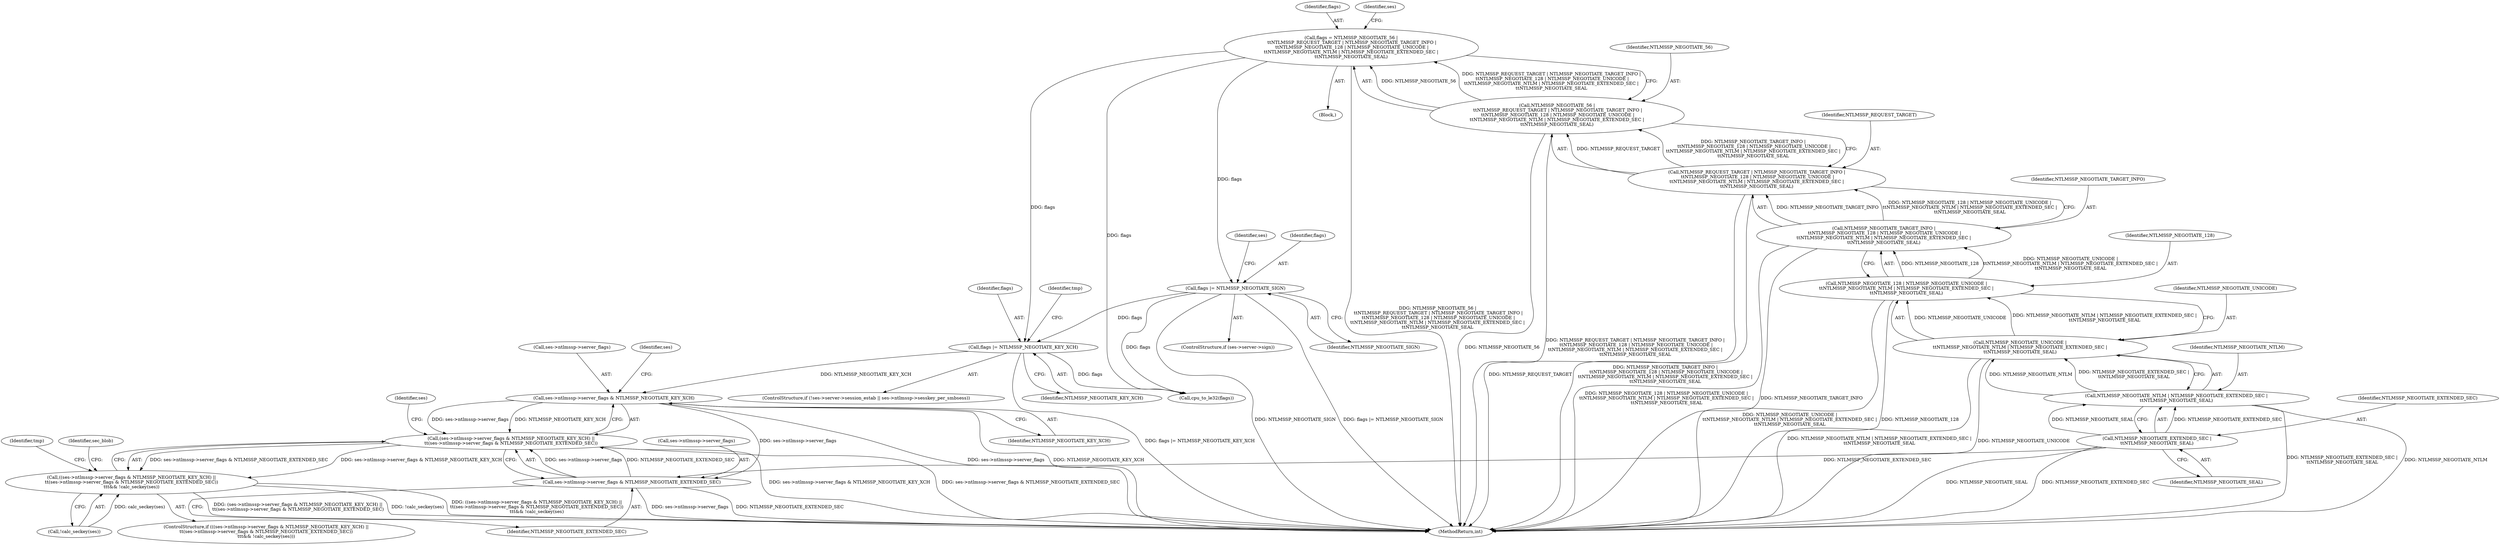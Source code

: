 digraph "0_linux_cabfb3680f78981d26c078a26e5c748531257ebb@pointer" {
"1000514" [label="(Call,ses->ntlmssp->server_flags & NTLMSSP_NEGOTIATE_KEY_XCH)"];
"1000193" [label="(Call,flags |= NTLMSSP_NEGOTIATE_KEY_XCH)"];
"1000177" [label="(Call,flags |= NTLMSSP_NEGOTIATE_SIGN)"];
"1000154" [label="(Call,flags = NTLMSSP_NEGOTIATE_56 |\n \t\tNTLMSSP_REQUEST_TARGET | NTLMSSP_NEGOTIATE_TARGET_INFO |\n \t\tNTLMSSP_NEGOTIATE_128 | NTLMSSP_NEGOTIATE_UNICODE |\n\t\tNTLMSSP_NEGOTIATE_NTLM | NTLMSSP_NEGOTIATE_EXTENDED_SEC |\n\t\tNTLMSSP_NEGOTIATE_SEAL)"];
"1000156" [label="(Call,NTLMSSP_NEGOTIATE_56 |\n \t\tNTLMSSP_REQUEST_TARGET | NTLMSSP_NEGOTIATE_TARGET_INFO |\n \t\tNTLMSSP_NEGOTIATE_128 | NTLMSSP_NEGOTIATE_UNICODE |\n\t\tNTLMSSP_NEGOTIATE_NTLM | NTLMSSP_NEGOTIATE_EXTENDED_SEC |\n\t\tNTLMSSP_NEGOTIATE_SEAL)"];
"1000158" [label="(Call,NTLMSSP_REQUEST_TARGET | NTLMSSP_NEGOTIATE_TARGET_INFO |\n \t\tNTLMSSP_NEGOTIATE_128 | NTLMSSP_NEGOTIATE_UNICODE |\n\t\tNTLMSSP_NEGOTIATE_NTLM | NTLMSSP_NEGOTIATE_EXTENDED_SEC |\n\t\tNTLMSSP_NEGOTIATE_SEAL)"];
"1000160" [label="(Call,NTLMSSP_NEGOTIATE_TARGET_INFO |\n \t\tNTLMSSP_NEGOTIATE_128 | NTLMSSP_NEGOTIATE_UNICODE |\n\t\tNTLMSSP_NEGOTIATE_NTLM | NTLMSSP_NEGOTIATE_EXTENDED_SEC |\n\t\tNTLMSSP_NEGOTIATE_SEAL)"];
"1000162" [label="(Call,NTLMSSP_NEGOTIATE_128 | NTLMSSP_NEGOTIATE_UNICODE |\n\t\tNTLMSSP_NEGOTIATE_NTLM | NTLMSSP_NEGOTIATE_EXTENDED_SEC |\n\t\tNTLMSSP_NEGOTIATE_SEAL)"];
"1000164" [label="(Call,NTLMSSP_NEGOTIATE_UNICODE |\n\t\tNTLMSSP_NEGOTIATE_NTLM | NTLMSSP_NEGOTIATE_EXTENDED_SEC |\n\t\tNTLMSSP_NEGOTIATE_SEAL)"];
"1000166" [label="(Call,NTLMSSP_NEGOTIATE_NTLM | NTLMSSP_NEGOTIATE_EXTENDED_SEC |\n\t\tNTLMSSP_NEGOTIATE_SEAL)"];
"1000168" [label="(Call,NTLMSSP_NEGOTIATE_EXTENDED_SEC |\n\t\tNTLMSSP_NEGOTIATE_SEAL)"];
"1000513" [label="(Call,(ses->ntlmssp->server_flags & NTLMSSP_NEGOTIATE_KEY_XCH) ||\n\t\t(ses->ntlmssp->server_flags & NTLMSSP_NEGOTIATE_EXTENDED_SEC))"];
"1000512" [label="(Call,((ses->ntlmssp->server_flags & NTLMSSP_NEGOTIATE_KEY_XCH) ||\n\t\t(ses->ntlmssp->server_flags & NTLMSSP_NEGOTIATE_EXTENDED_SEC))\n\t\t\t&& !calc_seckey(ses))"];
"1000521" [label="(Call,ses->ntlmssp->server_flags & NTLMSSP_NEGOTIATE_EXTENDED_SEC)"];
"1000171" [label="(ControlStructure,if (ses->server->sign))"];
"1000160" [label="(Call,NTLMSSP_NEGOTIATE_TARGET_INFO |\n \t\tNTLMSSP_NEGOTIATE_128 | NTLMSSP_NEGOTIATE_UNICODE |\n\t\tNTLMSSP_NEGOTIATE_NTLM | NTLMSSP_NEGOTIATE_EXTENDED_SEC |\n\t\tNTLMSSP_NEGOTIATE_SEAL)"];
"1000162" [label="(Call,NTLMSSP_NEGOTIATE_128 | NTLMSSP_NEGOTIATE_UNICODE |\n\t\tNTLMSSP_NEGOTIATE_NTLM | NTLMSSP_NEGOTIATE_EXTENDED_SEC |\n\t\tNTLMSSP_NEGOTIATE_SEAL)"];
"1000193" [label="(Call,flags |= NTLMSSP_NEGOTIATE_KEY_XCH)"];
"1000167" [label="(Identifier,NTLMSSP_NEGOTIATE_NTLM)"];
"1000156" [label="(Call,NTLMSSP_NEGOTIATE_56 |\n \t\tNTLMSSP_REQUEST_TARGET | NTLMSSP_NEGOTIATE_TARGET_INFO |\n \t\tNTLMSSP_NEGOTIATE_128 | NTLMSSP_NEGOTIATE_UNICODE |\n\t\tNTLMSSP_NEGOTIATE_NTLM | NTLMSSP_NEGOTIATE_EXTENDED_SEC |\n\t\tNTLMSSP_NEGOTIATE_SEAL)"];
"1000165" [label="(Identifier,NTLMSSP_NEGOTIATE_UNICODE)"];
"1000197" [label="(Identifier,tmp)"];
"1000164" [label="(Call,NTLMSSP_NEGOTIATE_UNICODE |\n\t\tNTLMSSP_NEGOTIATE_NTLM | NTLMSSP_NEGOTIATE_EXTENDED_SEC |\n\t\tNTLMSSP_NEGOTIATE_SEAL)"];
"1000180" [label="(ControlStructure,if (!ses->server->session_estab || ses->ntlmssp->sesskey_per_smbsess))"];
"1000513" [label="(Call,(ses->ntlmssp->server_flags & NTLMSSP_NEGOTIATE_KEY_XCH) ||\n\t\t(ses->ntlmssp->server_flags & NTLMSSP_NEGOTIATE_EXTENDED_SEC))"];
"1000177" [label="(Call,flags |= NTLMSSP_NEGOTIATE_SIGN)"];
"1000607" [label="(MethodReturn,int)"];
"1000195" [label="(Identifier,NTLMSSP_NEGOTIATE_KEY_XCH)"];
"1000178" [label="(Identifier,flags)"];
"1000194" [label="(Identifier,flags)"];
"1000157" [label="(Identifier,NTLMSSP_NEGOTIATE_56)"];
"1000512" [label="(Call,((ses->ntlmssp->server_flags & NTLMSSP_NEGOTIATE_KEY_XCH) ||\n\t\t(ses->ntlmssp->server_flags & NTLMSSP_NEGOTIATE_EXTENDED_SEC))\n\t\t\t&& !calc_seckey(ses))"];
"1000159" [label="(Identifier,NTLMSSP_REQUEST_TARGET)"];
"1000163" [label="(Identifier,NTLMSSP_NEGOTIATE_128)"];
"1000161" [label="(Identifier,NTLMSSP_NEGOTIATE_TARGET_INFO)"];
"1000170" [label="(Identifier,NTLMSSP_NEGOTIATE_SEAL)"];
"1000528" [label="(Call,!calc_seckey(ses))"];
"1000533" [label="(Identifier,tmp)"];
"1000575" [label="(Identifier,sec_blob)"];
"1000521" [label="(Call,ses->ntlmssp->server_flags & NTLMSSP_NEGOTIATE_EXTENDED_SEC)"];
"1000168" [label="(Call,NTLMSSP_NEGOTIATE_EXTENDED_SEC |\n\t\tNTLMSSP_NEGOTIATE_SEAL)"];
"1000166" [label="(Call,NTLMSSP_NEGOTIATE_NTLM | NTLMSSP_NEGOTIATE_EXTENDED_SEC |\n\t\tNTLMSSP_NEGOTIATE_SEAL)"];
"1000520" [label="(Identifier,NTLMSSP_NEGOTIATE_KEY_XCH)"];
"1000522" [label="(Call,ses->ntlmssp->server_flags)"];
"1000155" [label="(Identifier,flags)"];
"1000158" [label="(Call,NTLMSSP_REQUEST_TARGET | NTLMSSP_NEGOTIATE_TARGET_INFO |\n \t\tNTLMSSP_NEGOTIATE_128 | NTLMSSP_NEGOTIATE_UNICODE |\n\t\tNTLMSSP_NEGOTIATE_NTLM | NTLMSSP_NEGOTIATE_EXTENDED_SEC |\n\t\tNTLMSSP_NEGOTIATE_SEAL)"];
"1000179" [label="(Identifier,NTLMSSP_NEGOTIATE_SIGN)"];
"1000524" [label="(Identifier,ses)"];
"1000511" [label="(ControlStructure,if (((ses->ntlmssp->server_flags & NTLMSSP_NEGOTIATE_KEY_XCH) ||\n\t\t(ses->ntlmssp->server_flags & NTLMSSP_NEGOTIATE_EXTENDED_SEC))\n\t\t\t&& !calc_seckey(ses)))"];
"1000527" [label="(Identifier,NTLMSSP_NEGOTIATE_EXTENDED_SEC)"];
"1000169" [label="(Identifier,NTLMSSP_NEGOTIATE_EXTENDED_SEC)"];
"1000154" [label="(Call,flags = NTLMSSP_NEGOTIATE_56 |\n \t\tNTLMSSP_REQUEST_TARGET | NTLMSSP_NEGOTIATE_TARGET_INFO |\n \t\tNTLMSSP_NEGOTIATE_128 | NTLMSSP_NEGOTIATE_UNICODE |\n\t\tNTLMSSP_NEGOTIATE_NTLM | NTLMSSP_NEGOTIATE_EXTENDED_SEC |\n\t\tNTLMSSP_NEGOTIATE_SEAL)"];
"1000108" [label="(Block,)"];
"1000530" [label="(Identifier,ses)"];
"1000515" [label="(Call,ses->ntlmssp->server_flags)"];
"1000514" [label="(Call,ses->ntlmssp->server_flags & NTLMSSP_NEGOTIATE_KEY_XCH)"];
"1000207" [label="(Call,cpu_to_le32(flags))"];
"1000185" [label="(Identifier,ses)"];
"1000174" [label="(Identifier,ses)"];
"1000514" -> "1000513"  [label="AST: "];
"1000514" -> "1000520"  [label="CFG: "];
"1000515" -> "1000514"  [label="AST: "];
"1000520" -> "1000514"  [label="AST: "];
"1000524" -> "1000514"  [label="CFG: "];
"1000513" -> "1000514"  [label="CFG: "];
"1000514" -> "1000607"  [label="DDG: NTLMSSP_NEGOTIATE_KEY_XCH"];
"1000514" -> "1000607"  [label="DDG: ses->ntlmssp->server_flags"];
"1000514" -> "1000513"  [label="DDG: ses->ntlmssp->server_flags"];
"1000514" -> "1000513"  [label="DDG: NTLMSSP_NEGOTIATE_KEY_XCH"];
"1000193" -> "1000514"  [label="DDG: NTLMSSP_NEGOTIATE_KEY_XCH"];
"1000514" -> "1000521"  [label="DDG: ses->ntlmssp->server_flags"];
"1000193" -> "1000180"  [label="AST: "];
"1000193" -> "1000195"  [label="CFG: "];
"1000194" -> "1000193"  [label="AST: "];
"1000195" -> "1000193"  [label="AST: "];
"1000197" -> "1000193"  [label="CFG: "];
"1000193" -> "1000607"  [label="DDG: flags |= NTLMSSP_NEGOTIATE_KEY_XCH"];
"1000177" -> "1000193"  [label="DDG: flags"];
"1000154" -> "1000193"  [label="DDG: flags"];
"1000193" -> "1000207"  [label="DDG: flags"];
"1000177" -> "1000171"  [label="AST: "];
"1000177" -> "1000179"  [label="CFG: "];
"1000178" -> "1000177"  [label="AST: "];
"1000179" -> "1000177"  [label="AST: "];
"1000185" -> "1000177"  [label="CFG: "];
"1000177" -> "1000607"  [label="DDG: NTLMSSP_NEGOTIATE_SIGN"];
"1000177" -> "1000607"  [label="DDG: flags |= NTLMSSP_NEGOTIATE_SIGN"];
"1000154" -> "1000177"  [label="DDG: flags"];
"1000177" -> "1000207"  [label="DDG: flags"];
"1000154" -> "1000108"  [label="AST: "];
"1000154" -> "1000156"  [label="CFG: "];
"1000155" -> "1000154"  [label="AST: "];
"1000156" -> "1000154"  [label="AST: "];
"1000174" -> "1000154"  [label="CFG: "];
"1000154" -> "1000607"  [label="DDG: NTLMSSP_NEGOTIATE_56 |\n \t\tNTLMSSP_REQUEST_TARGET | NTLMSSP_NEGOTIATE_TARGET_INFO |\n \t\tNTLMSSP_NEGOTIATE_128 | NTLMSSP_NEGOTIATE_UNICODE |\n\t\tNTLMSSP_NEGOTIATE_NTLM | NTLMSSP_NEGOTIATE_EXTENDED_SEC |\n\t\tNTLMSSP_NEGOTIATE_SEAL"];
"1000156" -> "1000154"  [label="DDG: NTLMSSP_NEGOTIATE_56"];
"1000156" -> "1000154"  [label="DDG: NTLMSSP_REQUEST_TARGET | NTLMSSP_NEGOTIATE_TARGET_INFO |\n \t\tNTLMSSP_NEGOTIATE_128 | NTLMSSP_NEGOTIATE_UNICODE |\n\t\tNTLMSSP_NEGOTIATE_NTLM | NTLMSSP_NEGOTIATE_EXTENDED_SEC |\n\t\tNTLMSSP_NEGOTIATE_SEAL"];
"1000154" -> "1000207"  [label="DDG: flags"];
"1000156" -> "1000158"  [label="CFG: "];
"1000157" -> "1000156"  [label="AST: "];
"1000158" -> "1000156"  [label="AST: "];
"1000156" -> "1000607"  [label="DDG: NTLMSSP_NEGOTIATE_56"];
"1000156" -> "1000607"  [label="DDG: NTLMSSP_REQUEST_TARGET | NTLMSSP_NEGOTIATE_TARGET_INFO |\n \t\tNTLMSSP_NEGOTIATE_128 | NTLMSSP_NEGOTIATE_UNICODE |\n\t\tNTLMSSP_NEGOTIATE_NTLM | NTLMSSP_NEGOTIATE_EXTENDED_SEC |\n\t\tNTLMSSP_NEGOTIATE_SEAL"];
"1000158" -> "1000156"  [label="DDG: NTLMSSP_REQUEST_TARGET"];
"1000158" -> "1000156"  [label="DDG: NTLMSSP_NEGOTIATE_TARGET_INFO |\n \t\tNTLMSSP_NEGOTIATE_128 | NTLMSSP_NEGOTIATE_UNICODE |\n\t\tNTLMSSP_NEGOTIATE_NTLM | NTLMSSP_NEGOTIATE_EXTENDED_SEC |\n\t\tNTLMSSP_NEGOTIATE_SEAL"];
"1000158" -> "1000160"  [label="CFG: "];
"1000159" -> "1000158"  [label="AST: "];
"1000160" -> "1000158"  [label="AST: "];
"1000158" -> "1000607"  [label="DDG: NTLMSSP_REQUEST_TARGET"];
"1000158" -> "1000607"  [label="DDG: NTLMSSP_NEGOTIATE_TARGET_INFO |\n \t\tNTLMSSP_NEGOTIATE_128 | NTLMSSP_NEGOTIATE_UNICODE |\n\t\tNTLMSSP_NEGOTIATE_NTLM | NTLMSSP_NEGOTIATE_EXTENDED_SEC |\n\t\tNTLMSSP_NEGOTIATE_SEAL"];
"1000160" -> "1000158"  [label="DDG: NTLMSSP_NEGOTIATE_TARGET_INFO"];
"1000160" -> "1000158"  [label="DDG: NTLMSSP_NEGOTIATE_128 | NTLMSSP_NEGOTIATE_UNICODE |\n\t\tNTLMSSP_NEGOTIATE_NTLM | NTLMSSP_NEGOTIATE_EXTENDED_SEC |\n\t\tNTLMSSP_NEGOTIATE_SEAL"];
"1000160" -> "1000162"  [label="CFG: "];
"1000161" -> "1000160"  [label="AST: "];
"1000162" -> "1000160"  [label="AST: "];
"1000160" -> "1000607"  [label="DDG: NTLMSSP_NEGOTIATE_128 | NTLMSSP_NEGOTIATE_UNICODE |\n\t\tNTLMSSP_NEGOTIATE_NTLM | NTLMSSP_NEGOTIATE_EXTENDED_SEC |\n\t\tNTLMSSP_NEGOTIATE_SEAL"];
"1000160" -> "1000607"  [label="DDG: NTLMSSP_NEGOTIATE_TARGET_INFO"];
"1000162" -> "1000160"  [label="DDG: NTLMSSP_NEGOTIATE_128"];
"1000162" -> "1000160"  [label="DDG: NTLMSSP_NEGOTIATE_UNICODE |\n\t\tNTLMSSP_NEGOTIATE_NTLM | NTLMSSP_NEGOTIATE_EXTENDED_SEC |\n\t\tNTLMSSP_NEGOTIATE_SEAL"];
"1000162" -> "1000164"  [label="CFG: "];
"1000163" -> "1000162"  [label="AST: "];
"1000164" -> "1000162"  [label="AST: "];
"1000162" -> "1000607"  [label="DDG: NTLMSSP_NEGOTIATE_UNICODE |\n\t\tNTLMSSP_NEGOTIATE_NTLM | NTLMSSP_NEGOTIATE_EXTENDED_SEC |\n\t\tNTLMSSP_NEGOTIATE_SEAL"];
"1000162" -> "1000607"  [label="DDG: NTLMSSP_NEGOTIATE_128"];
"1000164" -> "1000162"  [label="DDG: NTLMSSP_NEGOTIATE_UNICODE"];
"1000164" -> "1000162"  [label="DDG: NTLMSSP_NEGOTIATE_NTLM | NTLMSSP_NEGOTIATE_EXTENDED_SEC |\n\t\tNTLMSSP_NEGOTIATE_SEAL"];
"1000164" -> "1000166"  [label="CFG: "];
"1000165" -> "1000164"  [label="AST: "];
"1000166" -> "1000164"  [label="AST: "];
"1000164" -> "1000607"  [label="DDG: NTLMSSP_NEGOTIATE_NTLM | NTLMSSP_NEGOTIATE_EXTENDED_SEC |\n\t\tNTLMSSP_NEGOTIATE_SEAL"];
"1000164" -> "1000607"  [label="DDG: NTLMSSP_NEGOTIATE_UNICODE"];
"1000166" -> "1000164"  [label="DDG: NTLMSSP_NEGOTIATE_NTLM"];
"1000166" -> "1000164"  [label="DDG: NTLMSSP_NEGOTIATE_EXTENDED_SEC |\n\t\tNTLMSSP_NEGOTIATE_SEAL"];
"1000166" -> "1000168"  [label="CFG: "];
"1000167" -> "1000166"  [label="AST: "];
"1000168" -> "1000166"  [label="AST: "];
"1000166" -> "1000607"  [label="DDG: NTLMSSP_NEGOTIATE_EXTENDED_SEC |\n\t\tNTLMSSP_NEGOTIATE_SEAL"];
"1000166" -> "1000607"  [label="DDG: NTLMSSP_NEGOTIATE_NTLM"];
"1000168" -> "1000166"  [label="DDG: NTLMSSP_NEGOTIATE_EXTENDED_SEC"];
"1000168" -> "1000166"  [label="DDG: NTLMSSP_NEGOTIATE_SEAL"];
"1000168" -> "1000170"  [label="CFG: "];
"1000169" -> "1000168"  [label="AST: "];
"1000170" -> "1000168"  [label="AST: "];
"1000168" -> "1000607"  [label="DDG: NTLMSSP_NEGOTIATE_EXTENDED_SEC"];
"1000168" -> "1000607"  [label="DDG: NTLMSSP_NEGOTIATE_SEAL"];
"1000168" -> "1000521"  [label="DDG: NTLMSSP_NEGOTIATE_EXTENDED_SEC"];
"1000513" -> "1000512"  [label="AST: "];
"1000513" -> "1000521"  [label="CFG: "];
"1000521" -> "1000513"  [label="AST: "];
"1000530" -> "1000513"  [label="CFG: "];
"1000512" -> "1000513"  [label="CFG: "];
"1000513" -> "1000607"  [label="DDG: ses->ntlmssp->server_flags & NTLMSSP_NEGOTIATE_KEY_XCH"];
"1000513" -> "1000607"  [label="DDG: ses->ntlmssp->server_flags & NTLMSSP_NEGOTIATE_EXTENDED_SEC"];
"1000513" -> "1000512"  [label="DDG: ses->ntlmssp->server_flags & NTLMSSP_NEGOTIATE_KEY_XCH"];
"1000513" -> "1000512"  [label="DDG: ses->ntlmssp->server_flags & NTLMSSP_NEGOTIATE_EXTENDED_SEC"];
"1000521" -> "1000513"  [label="DDG: ses->ntlmssp->server_flags"];
"1000521" -> "1000513"  [label="DDG: NTLMSSP_NEGOTIATE_EXTENDED_SEC"];
"1000512" -> "1000511"  [label="AST: "];
"1000512" -> "1000528"  [label="CFG: "];
"1000528" -> "1000512"  [label="AST: "];
"1000533" -> "1000512"  [label="CFG: "];
"1000575" -> "1000512"  [label="CFG: "];
"1000512" -> "1000607"  [label="DDG: (ses->ntlmssp->server_flags & NTLMSSP_NEGOTIATE_KEY_XCH) ||\n\t\t(ses->ntlmssp->server_flags & NTLMSSP_NEGOTIATE_EXTENDED_SEC)"];
"1000512" -> "1000607"  [label="DDG: !calc_seckey(ses)"];
"1000512" -> "1000607"  [label="DDG: ((ses->ntlmssp->server_flags & NTLMSSP_NEGOTIATE_KEY_XCH) ||\n\t\t(ses->ntlmssp->server_flags & NTLMSSP_NEGOTIATE_EXTENDED_SEC))\n\t\t\t&& !calc_seckey(ses)"];
"1000528" -> "1000512"  [label="DDG: calc_seckey(ses)"];
"1000521" -> "1000527"  [label="CFG: "];
"1000522" -> "1000521"  [label="AST: "];
"1000527" -> "1000521"  [label="AST: "];
"1000521" -> "1000607"  [label="DDG: ses->ntlmssp->server_flags"];
"1000521" -> "1000607"  [label="DDG: NTLMSSP_NEGOTIATE_EXTENDED_SEC"];
}
